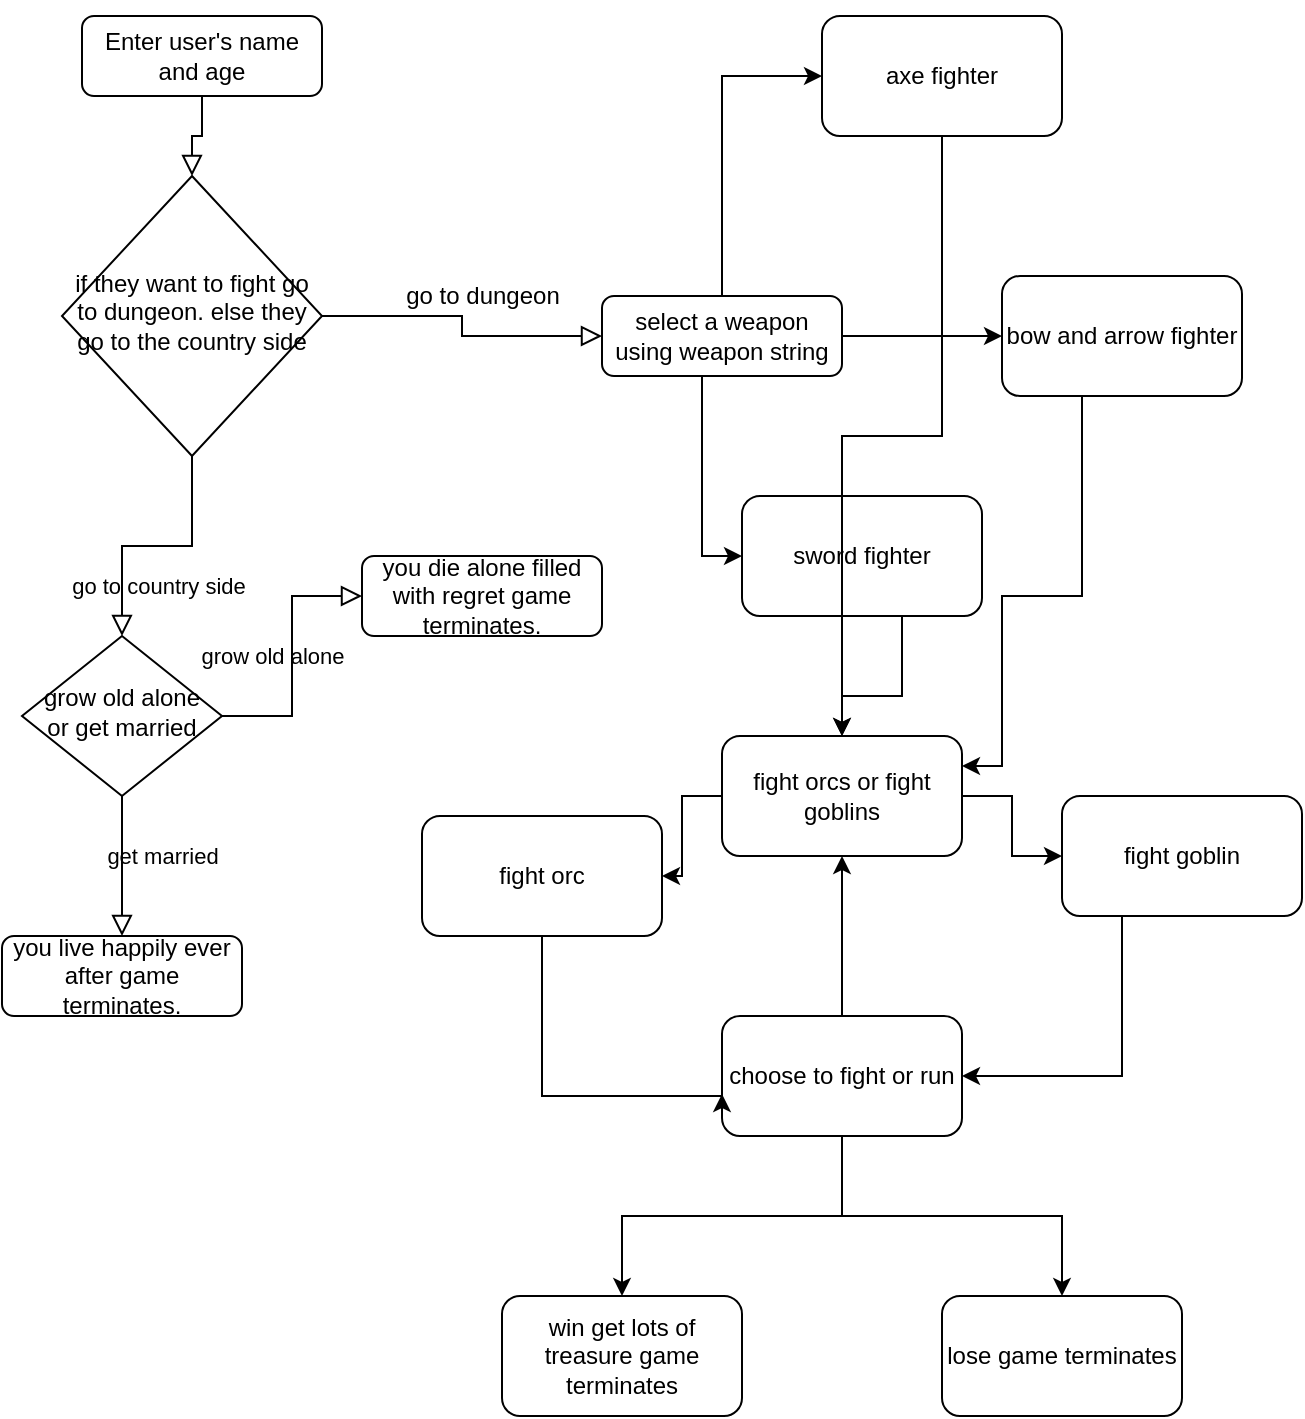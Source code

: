 <mxfile version="15.4.1" type="device"><diagram id="C5RBs43oDa-KdzZeNtuy" name="Page-1"><mxGraphModel dx="946" dy="614" grid="1" gridSize="10" guides="1" tooltips="1" connect="1" arrows="1" fold="1" page="1" pageScale="1" pageWidth="827" pageHeight="1169" math="0" shadow="0"><root><mxCell id="WIyWlLk6GJQsqaUBKTNV-0"/><mxCell id="WIyWlLk6GJQsqaUBKTNV-1" parent="WIyWlLk6GJQsqaUBKTNV-0"/><mxCell id="WIyWlLk6GJQsqaUBKTNV-2" value="" style="rounded=0;html=1;jettySize=auto;orthogonalLoop=1;fontSize=11;endArrow=block;endFill=0;endSize=8;strokeWidth=1;shadow=0;labelBackgroundColor=none;edgeStyle=orthogonalEdgeStyle;" parent="WIyWlLk6GJQsqaUBKTNV-1" source="WIyWlLk6GJQsqaUBKTNV-3" target="WIyWlLk6GJQsqaUBKTNV-6" edge="1"><mxGeometry relative="1" as="geometry"/></mxCell><mxCell id="u5VeL_ecWNLWuUlR3qkQ-0" style="edgeStyle=orthogonalEdgeStyle;rounded=0;orthogonalLoop=1;jettySize=auto;html=1;exitX=0.75;exitY=0;exitDx=0;exitDy=0;" edge="1" parent="WIyWlLk6GJQsqaUBKTNV-1" source="WIyWlLk6GJQsqaUBKTNV-3"><mxGeometry relative="1" as="geometry"><mxPoint x="270" y="40" as="targetPoint"/></mxGeometry></mxCell><mxCell id="WIyWlLk6GJQsqaUBKTNV-3" value="Enter user's name and age" style="rounded=1;whiteSpace=wrap;html=1;fontSize=12;glass=0;strokeWidth=1;shadow=0;" parent="WIyWlLk6GJQsqaUBKTNV-1" vertex="1"><mxGeometry x="180" y="40" width="120" height="40" as="geometry"/></mxCell><mxCell id="WIyWlLk6GJQsqaUBKTNV-4" value="go to country side" style="rounded=0;html=1;jettySize=auto;orthogonalLoop=1;fontSize=11;endArrow=block;endFill=0;endSize=8;strokeWidth=1;shadow=0;labelBackgroundColor=none;edgeStyle=orthogonalEdgeStyle;" parent="WIyWlLk6GJQsqaUBKTNV-1" source="WIyWlLk6GJQsqaUBKTNV-6" target="WIyWlLk6GJQsqaUBKTNV-10" edge="1"><mxGeometry y="20" relative="1" as="geometry"><mxPoint as="offset"/></mxGeometry></mxCell><mxCell id="WIyWlLk6GJQsqaUBKTNV-5" value="Go to dungeon" style="edgeStyle=orthogonalEdgeStyle;rounded=0;html=1;jettySize=auto;orthogonalLoop=1;fontSize=11;endArrow=block;endFill=0;endSize=8;strokeWidth=1;shadow=0;labelBackgroundColor=none;" parent="WIyWlLk6GJQsqaUBKTNV-1" source="WIyWlLk6GJQsqaUBKTNV-6" target="WIyWlLk6GJQsqaUBKTNV-7" edge="1"><mxGeometry x="1" y="40" relative="1" as="geometry"><mxPoint x="40" y="40" as="offset"/></mxGeometry></mxCell><mxCell id="WIyWlLk6GJQsqaUBKTNV-6" value="if they want to fight go to dungeon. else they go to the country side" style="rhombus;whiteSpace=wrap;html=1;shadow=0;fontFamily=Helvetica;fontSize=12;align=center;strokeWidth=1;spacing=6;spacingTop=-4;" parent="WIyWlLk6GJQsqaUBKTNV-1" vertex="1"><mxGeometry x="170" y="120" width="130" height="140" as="geometry"/></mxCell><mxCell id="u5VeL_ecWNLWuUlR3qkQ-5" value="" style="edgeStyle=orthogonalEdgeStyle;rounded=0;orthogonalLoop=1;jettySize=auto;html=1;" edge="1" parent="WIyWlLk6GJQsqaUBKTNV-1" source="WIyWlLk6GJQsqaUBKTNV-7" target="u5VeL_ecWNLWuUlR3qkQ-4"><mxGeometry relative="1" as="geometry"/></mxCell><mxCell id="u5VeL_ecWNLWuUlR3qkQ-17" value="" style="edgeStyle=orthogonalEdgeStyle;rounded=0;orthogonalLoop=1;jettySize=auto;html=1;" edge="1" parent="WIyWlLk6GJQsqaUBKTNV-1" source="WIyWlLk6GJQsqaUBKTNV-7" target="u5VeL_ecWNLWuUlR3qkQ-2"><mxGeometry relative="1" as="geometry"><Array as="points"><mxPoint x="490" y="300"/><mxPoint x="490" y="300"/></Array></mxGeometry></mxCell><mxCell id="u5VeL_ecWNLWuUlR3qkQ-34" value="" style="edgeStyle=orthogonalEdgeStyle;rounded=0;orthogonalLoop=1;jettySize=auto;html=1;entryX=0;entryY=0.5;entryDx=0;entryDy=0;" edge="1" parent="WIyWlLk6GJQsqaUBKTNV-1" source="WIyWlLk6GJQsqaUBKTNV-7" target="u5VeL_ecWNLWuUlR3qkQ-6"><mxGeometry relative="1" as="geometry"><mxPoint x="500" y="110" as="targetPoint"/></mxGeometry></mxCell><mxCell id="WIyWlLk6GJQsqaUBKTNV-7" value="select a weapon using weapon string" style="rounded=1;whiteSpace=wrap;html=1;fontSize=12;glass=0;strokeWidth=1;shadow=0;" parent="WIyWlLk6GJQsqaUBKTNV-1" vertex="1"><mxGeometry x="440" y="180" width="120" height="40" as="geometry"/></mxCell><mxCell id="WIyWlLk6GJQsqaUBKTNV-8" value="get married" style="rounded=0;html=1;jettySize=auto;orthogonalLoop=1;fontSize=11;endArrow=block;endFill=0;endSize=8;strokeWidth=1;shadow=0;labelBackgroundColor=none;edgeStyle=orthogonalEdgeStyle;" parent="WIyWlLk6GJQsqaUBKTNV-1" source="WIyWlLk6GJQsqaUBKTNV-10" target="WIyWlLk6GJQsqaUBKTNV-11" edge="1"><mxGeometry x="-0.143" y="20" relative="1" as="geometry"><mxPoint as="offset"/></mxGeometry></mxCell><mxCell id="WIyWlLk6GJQsqaUBKTNV-9" value="grow old alone" style="edgeStyle=orthogonalEdgeStyle;rounded=0;html=1;jettySize=auto;orthogonalLoop=1;fontSize=11;endArrow=block;endFill=0;endSize=8;strokeWidth=1;shadow=0;labelBackgroundColor=none;" parent="WIyWlLk6GJQsqaUBKTNV-1" source="WIyWlLk6GJQsqaUBKTNV-10" target="WIyWlLk6GJQsqaUBKTNV-12" edge="1"><mxGeometry y="10" relative="1" as="geometry"><mxPoint as="offset"/></mxGeometry></mxCell><mxCell id="WIyWlLk6GJQsqaUBKTNV-10" value="grow old alone or get married" style="rhombus;whiteSpace=wrap;html=1;shadow=0;fontFamily=Helvetica;fontSize=12;align=center;strokeWidth=1;spacing=6;spacingTop=-4;" parent="WIyWlLk6GJQsqaUBKTNV-1" vertex="1"><mxGeometry x="150" y="350" width="100" height="80" as="geometry"/></mxCell><mxCell id="WIyWlLk6GJQsqaUBKTNV-11" value="you live happily ever after game terminates." style="rounded=1;whiteSpace=wrap;html=1;fontSize=12;glass=0;strokeWidth=1;shadow=0;" parent="WIyWlLk6GJQsqaUBKTNV-1" vertex="1"><mxGeometry x="140" y="500" width="120" height="40" as="geometry"/></mxCell><mxCell id="WIyWlLk6GJQsqaUBKTNV-12" value="you die alone filled with regret game terminates." style="rounded=1;whiteSpace=wrap;html=1;fontSize=12;glass=0;strokeWidth=1;shadow=0;" parent="WIyWlLk6GJQsqaUBKTNV-1" vertex="1"><mxGeometry x="320" y="310" width="120" height="40" as="geometry"/></mxCell><mxCell id="u5VeL_ecWNLWuUlR3qkQ-1" value="go to dungeon" style="text;html=1;align=center;verticalAlign=middle;resizable=0;points=[];autosize=1;strokeColor=none;fillColor=none;" vertex="1" parent="WIyWlLk6GJQsqaUBKTNV-1"><mxGeometry x="335" y="170" width="90" height="20" as="geometry"/></mxCell><mxCell id="u5VeL_ecWNLWuUlR3qkQ-11" value="" style="edgeStyle=orthogonalEdgeStyle;rounded=0;orthogonalLoop=1;jettySize=auto;html=1;" edge="1" parent="WIyWlLk6GJQsqaUBKTNV-1" source="u5VeL_ecWNLWuUlR3qkQ-2" target="u5VeL_ecWNLWuUlR3qkQ-10"><mxGeometry relative="1" as="geometry"><Array as="points"><mxPoint x="590" y="380"/><mxPoint x="560" y="380"/></Array></mxGeometry></mxCell><mxCell id="u5VeL_ecWNLWuUlR3qkQ-2" value="sword fighter" style="rounded=1;whiteSpace=wrap;html=1;shadow=0;strokeWidth=1;glass=0;" vertex="1" parent="WIyWlLk6GJQsqaUBKTNV-1"><mxGeometry x="510" y="280" width="120" height="60" as="geometry"/></mxCell><mxCell id="u5VeL_ecWNLWuUlR3qkQ-16" value="" style="edgeStyle=orthogonalEdgeStyle;rounded=0;orthogonalLoop=1;jettySize=auto;html=1;entryX=1;entryY=0.25;entryDx=0;entryDy=0;" edge="1" parent="WIyWlLk6GJQsqaUBKTNV-1" source="u5VeL_ecWNLWuUlR3qkQ-4" target="u5VeL_ecWNLWuUlR3qkQ-10"><mxGeometry relative="1" as="geometry"><mxPoint x="640" y="420" as="targetPoint"/><Array as="points"><mxPoint x="680" y="330"/><mxPoint x="640" y="330"/><mxPoint x="640" y="415"/></Array></mxGeometry></mxCell><mxCell id="u5VeL_ecWNLWuUlR3qkQ-4" value="bow and arrow fighter" style="whiteSpace=wrap;html=1;rounded=1;shadow=0;strokeWidth=1;glass=0;" vertex="1" parent="WIyWlLk6GJQsqaUBKTNV-1"><mxGeometry x="640" y="170" width="120" height="60" as="geometry"/></mxCell><mxCell id="u5VeL_ecWNLWuUlR3qkQ-14" value="" style="edgeStyle=orthogonalEdgeStyle;rounded=0;orthogonalLoop=1;jettySize=auto;html=1;" edge="1" parent="WIyWlLk6GJQsqaUBKTNV-1" source="u5VeL_ecWNLWuUlR3qkQ-6" target="u5VeL_ecWNLWuUlR3qkQ-10"><mxGeometry relative="1" as="geometry"><mxPoint x="600" y="390" as="targetPoint"/></mxGeometry></mxCell><mxCell id="u5VeL_ecWNLWuUlR3qkQ-6" value="axe fighter" style="whiteSpace=wrap;html=1;rounded=1;shadow=0;strokeWidth=1;glass=0;" vertex="1" parent="WIyWlLk6GJQsqaUBKTNV-1"><mxGeometry x="550" y="40" width="120" height="60" as="geometry"/></mxCell><mxCell id="u5VeL_ecWNLWuUlR3qkQ-21" value="" style="edgeStyle=orthogonalEdgeStyle;rounded=0;orthogonalLoop=1;jettySize=auto;html=1;" edge="1" parent="WIyWlLk6GJQsqaUBKTNV-1" source="u5VeL_ecWNLWuUlR3qkQ-10" target="u5VeL_ecWNLWuUlR3qkQ-20"><mxGeometry relative="1" as="geometry"/></mxCell><mxCell id="u5VeL_ecWNLWuUlR3qkQ-23" value="" style="edgeStyle=orthogonalEdgeStyle;rounded=0;orthogonalLoop=1;jettySize=auto;html=1;" edge="1" parent="WIyWlLk6GJQsqaUBKTNV-1" source="u5VeL_ecWNLWuUlR3qkQ-10" target="u5VeL_ecWNLWuUlR3qkQ-22"><mxGeometry relative="1" as="geometry"/></mxCell><mxCell id="u5VeL_ecWNLWuUlR3qkQ-10" value="fight orcs or fight goblins" style="whiteSpace=wrap;html=1;rounded=1;shadow=0;strokeWidth=1;glass=0;" vertex="1" parent="WIyWlLk6GJQsqaUBKTNV-1"><mxGeometry x="500" y="400" width="120" height="60" as="geometry"/></mxCell><mxCell id="u5VeL_ecWNLWuUlR3qkQ-29" value="" style="edgeStyle=orthogonalEdgeStyle;rounded=0;orthogonalLoop=1;jettySize=auto;html=1;" edge="1" parent="WIyWlLk6GJQsqaUBKTNV-1" source="u5VeL_ecWNLWuUlR3qkQ-18" target="u5VeL_ecWNLWuUlR3qkQ-28"><mxGeometry relative="1" as="geometry"/></mxCell><mxCell id="u5VeL_ecWNLWuUlR3qkQ-30" value="" style="edgeStyle=orthogonalEdgeStyle;rounded=0;orthogonalLoop=1;jettySize=auto;html=1;" edge="1" parent="WIyWlLk6GJQsqaUBKTNV-1" source="u5VeL_ecWNLWuUlR3qkQ-18" target="u5VeL_ecWNLWuUlR3qkQ-10"><mxGeometry relative="1" as="geometry"/></mxCell><mxCell id="u5VeL_ecWNLWuUlR3qkQ-32" value="" style="edgeStyle=orthogonalEdgeStyle;rounded=0;orthogonalLoop=1;jettySize=auto;html=1;" edge="1" parent="WIyWlLk6GJQsqaUBKTNV-1" source="u5VeL_ecWNLWuUlR3qkQ-18" target="u5VeL_ecWNLWuUlR3qkQ-31"><mxGeometry relative="1" as="geometry"/></mxCell><mxCell id="u5VeL_ecWNLWuUlR3qkQ-18" value="choose to fight or run" style="whiteSpace=wrap;html=1;rounded=1;shadow=0;strokeWidth=1;glass=0;" vertex="1" parent="WIyWlLk6GJQsqaUBKTNV-1"><mxGeometry x="500" y="540" width="120" height="60" as="geometry"/></mxCell><mxCell id="u5VeL_ecWNLWuUlR3qkQ-27" value="" style="edgeStyle=orthogonalEdgeStyle;rounded=0;orthogonalLoop=1;jettySize=auto;html=1;entryX=0;entryY=0.65;entryDx=0;entryDy=0;entryPerimeter=0;" edge="1" parent="WIyWlLk6GJQsqaUBKTNV-1" source="u5VeL_ecWNLWuUlR3qkQ-20" target="u5VeL_ecWNLWuUlR3qkQ-18"><mxGeometry relative="1" as="geometry"><mxPoint x="410" y="580" as="targetPoint"/><Array as="points"><mxPoint x="410" y="580"/></Array></mxGeometry></mxCell><mxCell id="u5VeL_ecWNLWuUlR3qkQ-20" value="fight orc" style="rounded=1;whiteSpace=wrap;html=1;shadow=0;strokeWidth=1;glass=0;" vertex="1" parent="WIyWlLk6GJQsqaUBKTNV-1"><mxGeometry x="350" y="440" width="120" height="60" as="geometry"/></mxCell><mxCell id="u5VeL_ecWNLWuUlR3qkQ-25" value="" style="edgeStyle=orthogonalEdgeStyle;rounded=0;orthogonalLoop=1;jettySize=auto;html=1;entryX=1;entryY=0.5;entryDx=0;entryDy=0;" edge="1" parent="WIyWlLk6GJQsqaUBKTNV-1" source="u5VeL_ecWNLWuUlR3qkQ-22" target="u5VeL_ecWNLWuUlR3qkQ-18"><mxGeometry relative="1" as="geometry"><mxPoint x="730" y="570" as="targetPoint"/><Array as="points"><mxPoint x="700" y="570"/></Array></mxGeometry></mxCell><mxCell id="u5VeL_ecWNLWuUlR3qkQ-22" value="fight goblin" style="whiteSpace=wrap;html=1;rounded=1;shadow=0;strokeWidth=1;glass=0;" vertex="1" parent="WIyWlLk6GJQsqaUBKTNV-1"><mxGeometry x="670" y="430" width="120" height="60" as="geometry"/></mxCell><mxCell id="u5VeL_ecWNLWuUlR3qkQ-28" value="win get lots of treasure game terminates" style="whiteSpace=wrap;html=1;rounded=1;shadow=0;strokeWidth=1;glass=0;" vertex="1" parent="WIyWlLk6GJQsqaUBKTNV-1"><mxGeometry x="390" y="680" width="120" height="60" as="geometry"/></mxCell><mxCell id="u5VeL_ecWNLWuUlR3qkQ-31" value="lose game terminates" style="whiteSpace=wrap;html=1;rounded=1;shadow=0;strokeWidth=1;glass=0;" vertex="1" parent="WIyWlLk6GJQsqaUBKTNV-1"><mxGeometry x="610" y="680" width="120" height="60" as="geometry"/></mxCell></root></mxGraphModel></diagram></mxfile>